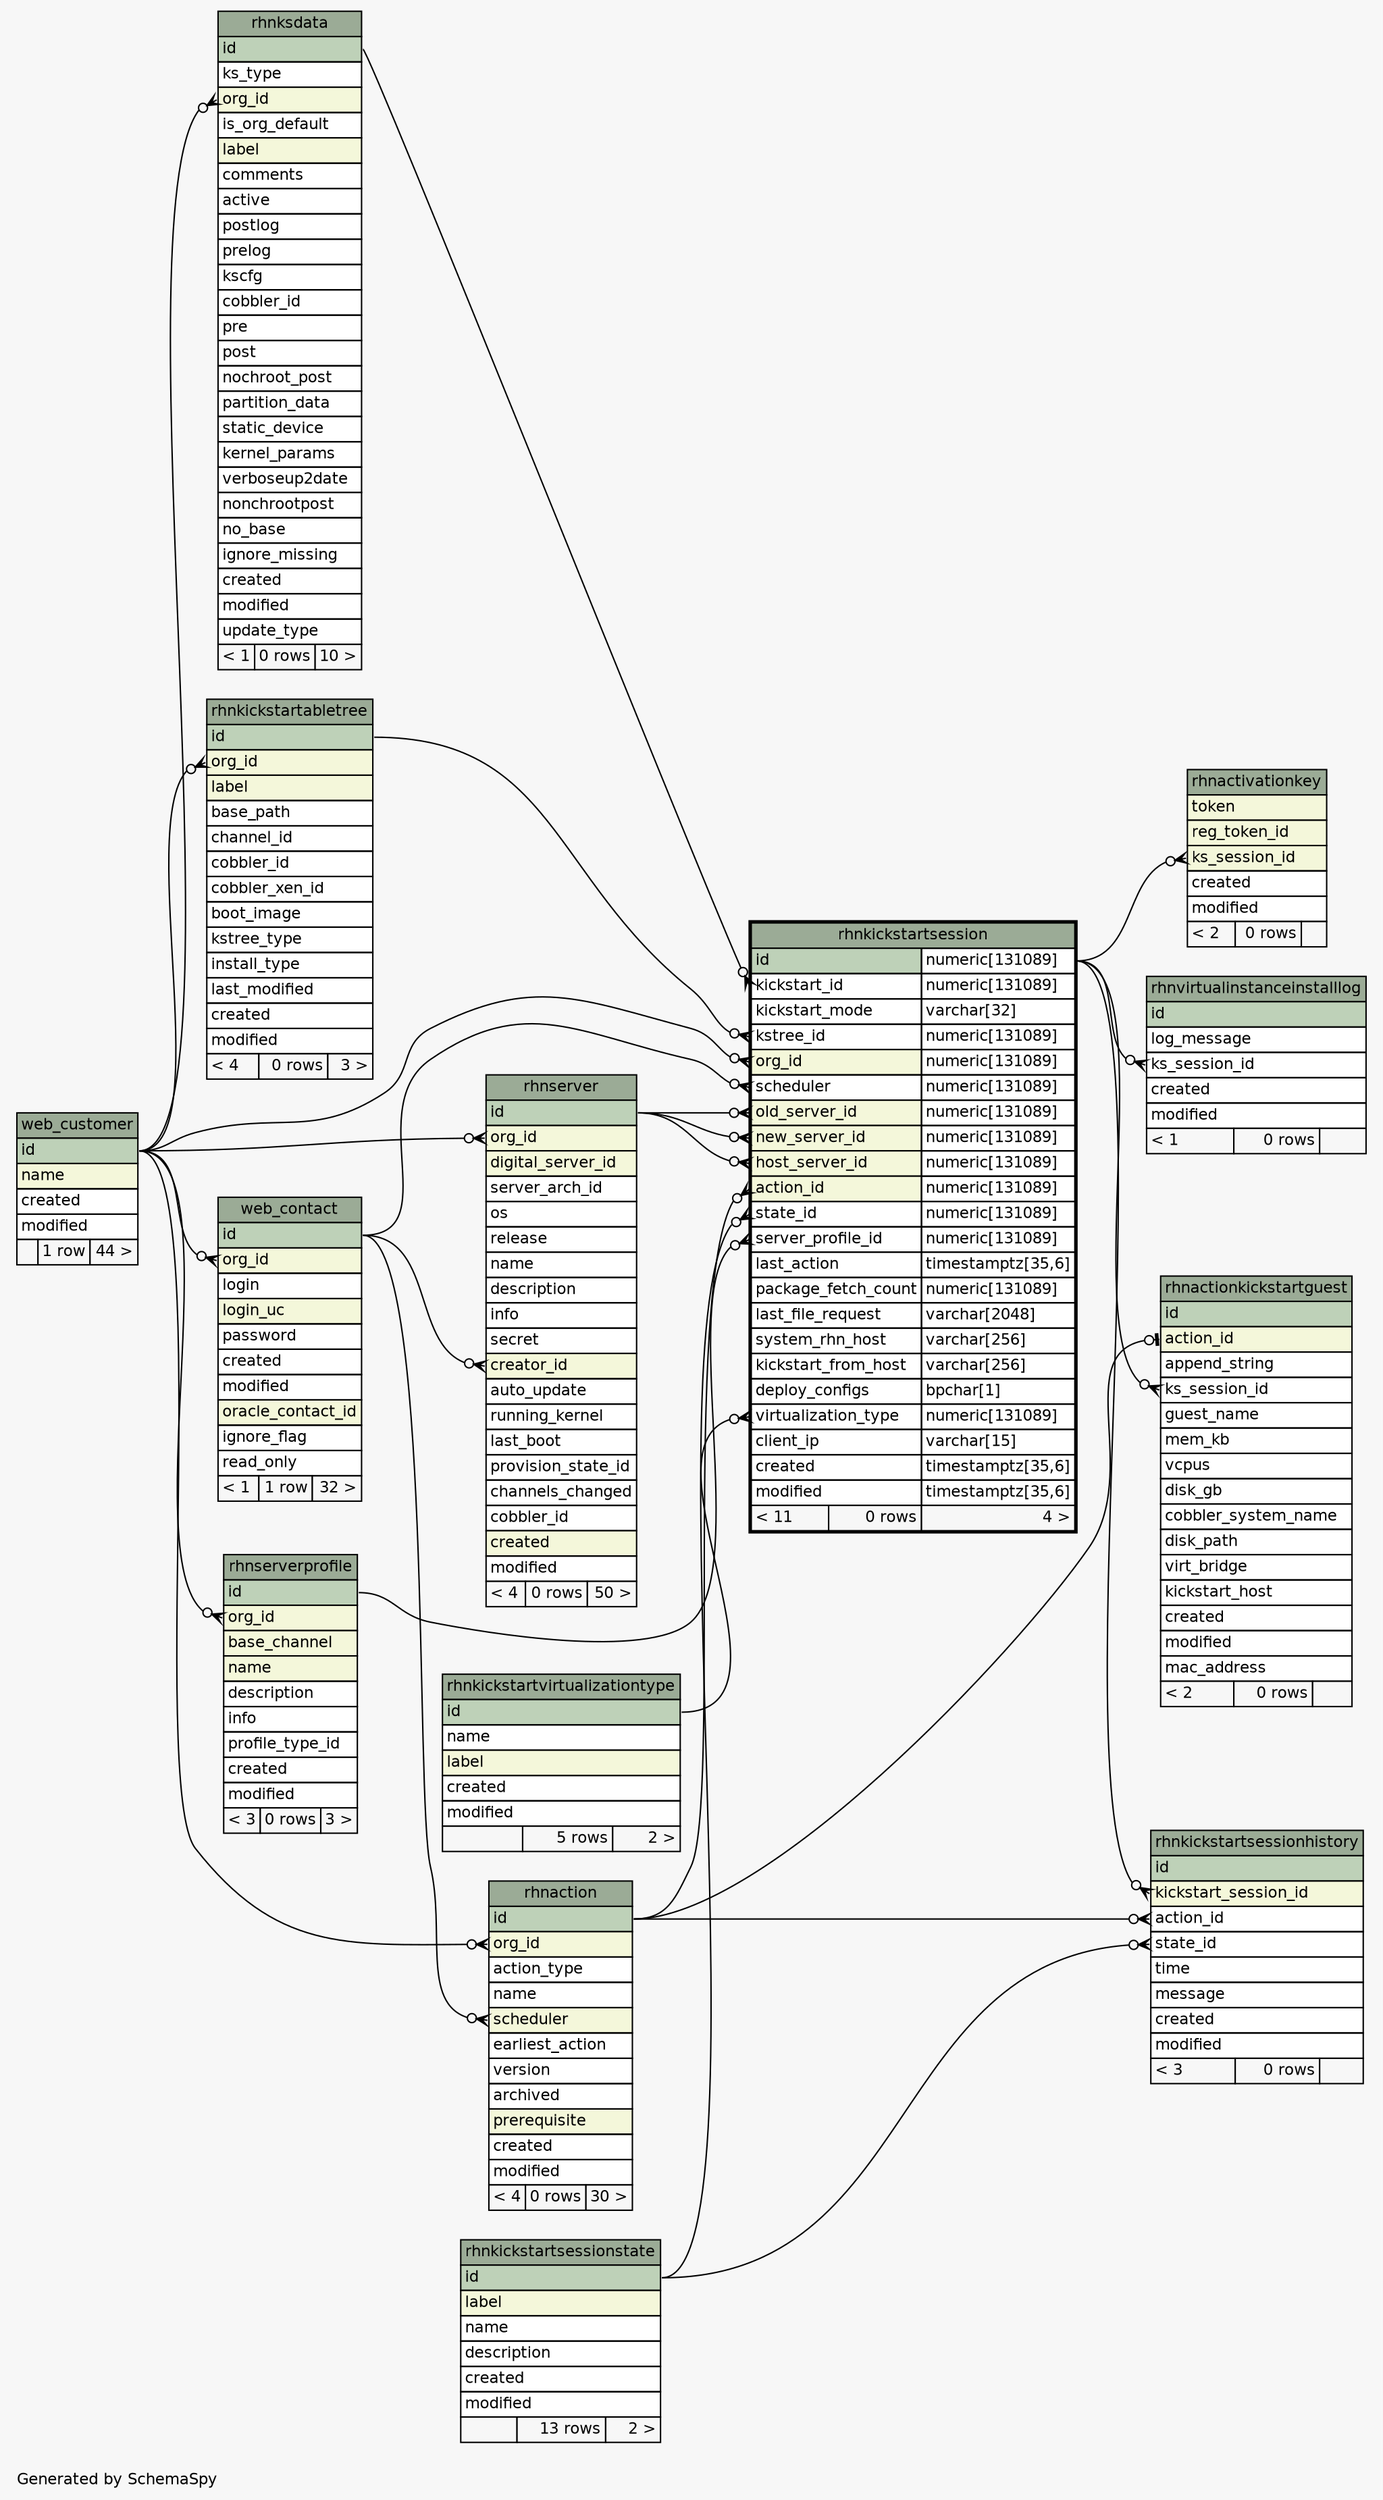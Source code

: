 // dot 2.26.0 on Linux 2.6.32-504.el6.x86_64
// SchemaSpy rev 590
digraph "oneDegreeRelationshipsDiagram" {
  graph [
    rankdir="RL"
    bgcolor="#f7f7f7"
    label="\nGenerated by SchemaSpy"
    labeljust="l"
    nodesep="0.18"
    ranksep="0.46"
    fontname="Helvetica"
    fontsize="11"
  ];
  node [
    fontname="Helvetica"
    fontsize="11"
    shape="plaintext"
  ];
  edge [
    arrowsize="0.8"
  ];
  "rhnaction":"org_id":w -> "web_customer":"id":e [arrowhead=none dir=back arrowtail=crowodot];
  "rhnaction":"scheduler":w -> "web_contact":"id":e [arrowhead=none dir=back arrowtail=crowodot];
  "rhnactionkickstartguest":"action_id":w -> "rhnaction":"id":e [arrowhead=none dir=back arrowtail=teeodot];
  "rhnactionkickstartguest":"ks_session_id":w -> "rhnkickstartsession":"id.type":e [arrowhead=none dir=back arrowtail=crowodot];
  "rhnactivationkey":"ks_session_id":w -> "rhnkickstartsession":"id.type":e [arrowhead=none dir=back arrowtail=crowodot];
  "rhnkickstartabletree":"org_id":w -> "web_customer":"id":e [arrowhead=none dir=back arrowtail=crowodot];
  "rhnkickstartsession":"action_id":w -> "rhnaction":"id":e [arrowhead=none dir=back arrowtail=crowodot];
  "rhnkickstartsession":"host_server_id":w -> "rhnserver":"id":e [arrowhead=none dir=back arrowtail=crowodot];
  "rhnkickstartsession":"kickstart_id":w -> "rhnksdata":"id":e [arrowhead=none dir=back arrowtail=crowodot];
  "rhnkickstartsession":"kstree_id":w -> "rhnkickstartabletree":"id":e [arrowhead=none dir=back arrowtail=crowodot];
  "rhnkickstartsession":"new_server_id":w -> "rhnserver":"id":e [arrowhead=none dir=back arrowtail=crowodot];
  "rhnkickstartsession":"old_server_id":w -> "rhnserver":"id":e [arrowhead=none dir=back arrowtail=crowodot];
  "rhnkickstartsession":"org_id":w -> "web_customer":"id":e [arrowhead=none dir=back arrowtail=crowodot];
  "rhnkickstartsession":"scheduler":w -> "web_contact":"id":e [arrowhead=none dir=back arrowtail=crowodot];
  "rhnkickstartsession":"server_profile_id":w -> "rhnserverprofile":"id":e [arrowhead=none dir=back arrowtail=crowodot];
  "rhnkickstartsession":"state_id":w -> "rhnkickstartsessionstate":"id":e [arrowhead=none dir=back arrowtail=crowodot];
  "rhnkickstartsession":"virtualization_type":w -> "rhnkickstartvirtualizationtype":"id":e [arrowhead=none dir=back arrowtail=crowodot];
  "rhnkickstartsessionhistory":"action_id":w -> "rhnaction":"id":e [arrowhead=none dir=back arrowtail=crowodot];
  "rhnkickstartsessionhistory":"kickstart_session_id":w -> "rhnkickstartsession":"id.type":e [arrowhead=none dir=back arrowtail=crowodot];
  "rhnkickstartsessionhistory":"state_id":w -> "rhnkickstartsessionstate":"id":e [arrowhead=none dir=back arrowtail=crowodot];
  "rhnksdata":"org_id":w -> "web_customer":"id":e [arrowhead=none dir=back arrowtail=crowodot];
  "rhnserver":"creator_id":w -> "web_contact":"id":e [arrowhead=none dir=back arrowtail=crowodot];
  "rhnserver":"org_id":w -> "web_customer":"id":e [arrowhead=none dir=back arrowtail=crowodot];
  "rhnserverprofile":"org_id":w -> "web_customer":"id":e [arrowhead=none dir=back arrowtail=crowodot];
  "rhnvirtualinstanceinstalllog":"ks_session_id":w -> "rhnkickstartsession":"id.type":e [arrowhead=none dir=back arrowtail=crowodot];
  "web_contact":"org_id":w -> "web_customer":"id":e [arrowhead=none dir=back arrowtail=crowodot];
  "rhnaction" [
    label=<
    <TABLE BORDER="0" CELLBORDER="1" CELLSPACING="0" BGCOLOR="#ffffff">
      <TR><TD COLSPAN="3" BGCOLOR="#9bab96" ALIGN="CENTER">rhnaction</TD></TR>
      <TR><TD PORT="id" COLSPAN="3" BGCOLOR="#bed1b8" ALIGN="LEFT">id</TD></TR>
      <TR><TD PORT="org_id" COLSPAN="3" BGCOLOR="#f4f7da" ALIGN="LEFT">org_id</TD></TR>
      <TR><TD PORT="action_type" COLSPAN="3" ALIGN="LEFT">action_type</TD></TR>
      <TR><TD PORT="name" COLSPAN="3" ALIGN="LEFT">name</TD></TR>
      <TR><TD PORT="scheduler" COLSPAN="3" BGCOLOR="#f4f7da" ALIGN="LEFT">scheduler</TD></TR>
      <TR><TD PORT="earliest_action" COLSPAN="3" ALIGN="LEFT">earliest_action</TD></TR>
      <TR><TD PORT="version" COLSPAN="3" ALIGN="LEFT">version</TD></TR>
      <TR><TD PORT="archived" COLSPAN="3" ALIGN="LEFT">archived</TD></TR>
      <TR><TD PORT="prerequisite" COLSPAN="3" BGCOLOR="#f4f7da" ALIGN="LEFT">prerequisite</TD></TR>
      <TR><TD PORT="created" COLSPAN="3" ALIGN="LEFT">created</TD></TR>
      <TR><TD PORT="modified" COLSPAN="3" ALIGN="LEFT">modified</TD></TR>
      <TR><TD ALIGN="LEFT" BGCOLOR="#f7f7f7">&lt; 4</TD><TD ALIGN="RIGHT" BGCOLOR="#f7f7f7">0 rows</TD><TD ALIGN="RIGHT" BGCOLOR="#f7f7f7">30 &gt;</TD></TR>
    </TABLE>>
    URL="rhnaction.html"
    tooltip="rhnaction"
  ];
  "rhnactionkickstartguest" [
    label=<
    <TABLE BORDER="0" CELLBORDER="1" CELLSPACING="0" BGCOLOR="#ffffff">
      <TR><TD COLSPAN="3" BGCOLOR="#9bab96" ALIGN="CENTER">rhnactionkickstartguest</TD></TR>
      <TR><TD PORT="id" COLSPAN="3" BGCOLOR="#bed1b8" ALIGN="LEFT">id</TD></TR>
      <TR><TD PORT="action_id" COLSPAN="3" BGCOLOR="#f4f7da" ALIGN="LEFT">action_id</TD></TR>
      <TR><TD PORT="append_string" COLSPAN="3" ALIGN="LEFT">append_string</TD></TR>
      <TR><TD PORT="ks_session_id" COLSPAN="3" ALIGN="LEFT">ks_session_id</TD></TR>
      <TR><TD PORT="guest_name" COLSPAN="3" ALIGN="LEFT">guest_name</TD></TR>
      <TR><TD PORT="mem_kb" COLSPAN="3" ALIGN="LEFT">mem_kb</TD></TR>
      <TR><TD PORT="vcpus" COLSPAN="3" ALIGN="LEFT">vcpus</TD></TR>
      <TR><TD PORT="disk_gb" COLSPAN="3" ALIGN="LEFT">disk_gb</TD></TR>
      <TR><TD PORT="cobbler_system_name" COLSPAN="3" ALIGN="LEFT">cobbler_system_name</TD></TR>
      <TR><TD PORT="disk_path" COLSPAN="3" ALIGN="LEFT">disk_path</TD></TR>
      <TR><TD PORT="virt_bridge" COLSPAN="3" ALIGN="LEFT">virt_bridge</TD></TR>
      <TR><TD PORT="kickstart_host" COLSPAN="3" ALIGN="LEFT">kickstart_host</TD></TR>
      <TR><TD PORT="created" COLSPAN="3" ALIGN="LEFT">created</TD></TR>
      <TR><TD PORT="modified" COLSPAN="3" ALIGN="LEFT">modified</TD></TR>
      <TR><TD PORT="mac_address" COLSPAN="3" ALIGN="LEFT">mac_address</TD></TR>
      <TR><TD ALIGN="LEFT" BGCOLOR="#f7f7f7">&lt; 2</TD><TD ALIGN="RIGHT" BGCOLOR="#f7f7f7">0 rows</TD><TD ALIGN="RIGHT" BGCOLOR="#f7f7f7">  </TD></TR>
    </TABLE>>
    URL="rhnactionkickstartguest.html"
    tooltip="rhnactionkickstartguest"
  ];
  "rhnactivationkey" [
    label=<
    <TABLE BORDER="0" CELLBORDER="1" CELLSPACING="0" BGCOLOR="#ffffff">
      <TR><TD COLSPAN="3" BGCOLOR="#9bab96" ALIGN="CENTER">rhnactivationkey</TD></TR>
      <TR><TD PORT="token" COLSPAN="3" BGCOLOR="#f4f7da" ALIGN="LEFT">token</TD></TR>
      <TR><TD PORT="reg_token_id" COLSPAN="3" BGCOLOR="#f4f7da" ALIGN="LEFT">reg_token_id</TD></TR>
      <TR><TD PORT="ks_session_id" COLSPAN="3" BGCOLOR="#f4f7da" ALIGN="LEFT">ks_session_id</TD></TR>
      <TR><TD PORT="created" COLSPAN="3" ALIGN="LEFT">created</TD></TR>
      <TR><TD PORT="modified" COLSPAN="3" ALIGN="LEFT">modified</TD></TR>
      <TR><TD ALIGN="LEFT" BGCOLOR="#f7f7f7">&lt; 2</TD><TD ALIGN="RIGHT" BGCOLOR="#f7f7f7">0 rows</TD><TD ALIGN="RIGHT" BGCOLOR="#f7f7f7">  </TD></TR>
    </TABLE>>
    URL="rhnactivationkey.html"
    tooltip="rhnactivationkey"
  ];
  "rhnkickstartabletree" [
    label=<
    <TABLE BORDER="0" CELLBORDER="1" CELLSPACING="0" BGCOLOR="#ffffff">
      <TR><TD COLSPAN="3" BGCOLOR="#9bab96" ALIGN="CENTER">rhnkickstartabletree</TD></TR>
      <TR><TD PORT="id" COLSPAN="3" BGCOLOR="#bed1b8" ALIGN="LEFT">id</TD></TR>
      <TR><TD PORT="org_id" COLSPAN="3" BGCOLOR="#f4f7da" ALIGN="LEFT">org_id</TD></TR>
      <TR><TD PORT="label" COLSPAN="3" BGCOLOR="#f4f7da" ALIGN="LEFT">label</TD></TR>
      <TR><TD PORT="base_path" COLSPAN="3" ALIGN="LEFT">base_path</TD></TR>
      <TR><TD PORT="channel_id" COLSPAN="3" ALIGN="LEFT">channel_id</TD></TR>
      <TR><TD PORT="cobbler_id" COLSPAN="3" ALIGN="LEFT">cobbler_id</TD></TR>
      <TR><TD PORT="cobbler_xen_id" COLSPAN="3" ALIGN="LEFT">cobbler_xen_id</TD></TR>
      <TR><TD PORT="boot_image" COLSPAN="3" ALIGN="LEFT">boot_image</TD></TR>
      <TR><TD PORT="kstree_type" COLSPAN="3" ALIGN="LEFT">kstree_type</TD></TR>
      <TR><TD PORT="install_type" COLSPAN="3" ALIGN="LEFT">install_type</TD></TR>
      <TR><TD PORT="last_modified" COLSPAN="3" ALIGN="LEFT">last_modified</TD></TR>
      <TR><TD PORT="created" COLSPAN="3" ALIGN="LEFT">created</TD></TR>
      <TR><TD PORT="modified" COLSPAN="3" ALIGN="LEFT">modified</TD></TR>
      <TR><TD ALIGN="LEFT" BGCOLOR="#f7f7f7">&lt; 4</TD><TD ALIGN="RIGHT" BGCOLOR="#f7f7f7">0 rows</TD><TD ALIGN="RIGHT" BGCOLOR="#f7f7f7">3 &gt;</TD></TR>
    </TABLE>>
    URL="rhnkickstartabletree.html"
    tooltip="rhnkickstartabletree"
  ];
  "rhnkickstartsession" [
    label=<
    <TABLE BORDER="2" CELLBORDER="1" CELLSPACING="0" BGCOLOR="#ffffff">
      <TR><TD COLSPAN="3" BGCOLOR="#9bab96" ALIGN="CENTER">rhnkickstartsession</TD></TR>
      <TR><TD PORT="id" COLSPAN="2" BGCOLOR="#bed1b8" ALIGN="LEFT">id</TD><TD PORT="id.type" ALIGN="LEFT">numeric[131089]</TD></TR>
      <TR><TD PORT="kickstart_id" COLSPAN="2" ALIGN="LEFT">kickstart_id</TD><TD PORT="kickstart_id.type" ALIGN="LEFT">numeric[131089]</TD></TR>
      <TR><TD PORT="kickstart_mode" COLSPAN="2" ALIGN="LEFT">kickstart_mode</TD><TD PORT="kickstart_mode.type" ALIGN="LEFT">varchar[32]</TD></TR>
      <TR><TD PORT="kstree_id" COLSPAN="2" ALIGN="LEFT">kstree_id</TD><TD PORT="kstree_id.type" ALIGN="LEFT">numeric[131089]</TD></TR>
      <TR><TD PORT="org_id" COLSPAN="2" BGCOLOR="#f4f7da" ALIGN="LEFT">org_id</TD><TD PORT="org_id.type" ALIGN="LEFT">numeric[131089]</TD></TR>
      <TR><TD PORT="scheduler" COLSPAN="2" ALIGN="LEFT">scheduler</TD><TD PORT="scheduler.type" ALIGN="LEFT">numeric[131089]</TD></TR>
      <TR><TD PORT="old_server_id" COLSPAN="2" BGCOLOR="#f4f7da" ALIGN="LEFT">old_server_id</TD><TD PORT="old_server_id.type" ALIGN="LEFT">numeric[131089]</TD></TR>
      <TR><TD PORT="new_server_id" COLSPAN="2" BGCOLOR="#f4f7da" ALIGN="LEFT">new_server_id</TD><TD PORT="new_server_id.type" ALIGN="LEFT">numeric[131089]</TD></TR>
      <TR><TD PORT="host_server_id" COLSPAN="2" BGCOLOR="#f4f7da" ALIGN="LEFT">host_server_id</TD><TD PORT="host_server_id.type" ALIGN="LEFT">numeric[131089]</TD></TR>
      <TR><TD PORT="action_id" COLSPAN="2" BGCOLOR="#f4f7da" ALIGN="LEFT">action_id</TD><TD PORT="action_id.type" ALIGN="LEFT">numeric[131089]</TD></TR>
      <TR><TD PORT="state_id" COLSPAN="2" ALIGN="LEFT">state_id</TD><TD PORT="state_id.type" ALIGN="LEFT">numeric[131089]</TD></TR>
      <TR><TD PORT="server_profile_id" COLSPAN="2" ALIGN="LEFT">server_profile_id</TD><TD PORT="server_profile_id.type" ALIGN="LEFT">numeric[131089]</TD></TR>
      <TR><TD PORT="last_action" COLSPAN="2" ALIGN="LEFT">last_action</TD><TD PORT="last_action.type" ALIGN="LEFT">timestamptz[35,6]</TD></TR>
      <TR><TD PORT="package_fetch_count" COLSPAN="2" ALIGN="LEFT">package_fetch_count</TD><TD PORT="package_fetch_count.type" ALIGN="LEFT">numeric[131089]</TD></TR>
      <TR><TD PORT="last_file_request" COLSPAN="2" ALIGN="LEFT">last_file_request</TD><TD PORT="last_file_request.type" ALIGN="LEFT">varchar[2048]</TD></TR>
      <TR><TD PORT="system_rhn_host" COLSPAN="2" ALIGN="LEFT">system_rhn_host</TD><TD PORT="system_rhn_host.type" ALIGN="LEFT">varchar[256]</TD></TR>
      <TR><TD PORT="kickstart_from_host" COLSPAN="2" ALIGN="LEFT">kickstart_from_host</TD><TD PORT="kickstart_from_host.type" ALIGN="LEFT">varchar[256]</TD></TR>
      <TR><TD PORT="deploy_configs" COLSPAN="2" ALIGN="LEFT">deploy_configs</TD><TD PORT="deploy_configs.type" ALIGN="LEFT">bpchar[1]</TD></TR>
      <TR><TD PORT="virtualization_type" COLSPAN="2" ALIGN="LEFT">virtualization_type</TD><TD PORT="virtualization_type.type" ALIGN="LEFT">numeric[131089]</TD></TR>
      <TR><TD PORT="client_ip" COLSPAN="2" ALIGN="LEFT">client_ip</TD><TD PORT="client_ip.type" ALIGN="LEFT">varchar[15]</TD></TR>
      <TR><TD PORT="created" COLSPAN="2" ALIGN="LEFT">created</TD><TD PORT="created.type" ALIGN="LEFT">timestamptz[35,6]</TD></TR>
      <TR><TD PORT="modified" COLSPAN="2" ALIGN="LEFT">modified</TD><TD PORT="modified.type" ALIGN="LEFT">timestamptz[35,6]</TD></TR>
      <TR><TD ALIGN="LEFT" BGCOLOR="#f7f7f7">&lt; 11</TD><TD ALIGN="RIGHT" BGCOLOR="#f7f7f7">0 rows</TD><TD ALIGN="RIGHT" BGCOLOR="#f7f7f7">4 &gt;</TD></TR>
    </TABLE>>
    URL="rhnkickstartsession.html"
    tooltip="rhnkickstartsession"
  ];
  "rhnkickstartsessionhistory" [
    label=<
    <TABLE BORDER="0" CELLBORDER="1" CELLSPACING="0" BGCOLOR="#ffffff">
      <TR><TD COLSPAN="3" BGCOLOR="#9bab96" ALIGN="CENTER">rhnkickstartsessionhistory</TD></TR>
      <TR><TD PORT="id" COLSPAN="3" BGCOLOR="#bed1b8" ALIGN="LEFT">id</TD></TR>
      <TR><TD PORT="kickstart_session_id" COLSPAN="3" BGCOLOR="#f4f7da" ALIGN="LEFT">kickstart_session_id</TD></TR>
      <TR><TD PORT="action_id" COLSPAN="3" ALIGN="LEFT">action_id</TD></TR>
      <TR><TD PORT="state_id" COLSPAN="3" ALIGN="LEFT">state_id</TD></TR>
      <TR><TD PORT="time" COLSPAN="3" ALIGN="LEFT">time</TD></TR>
      <TR><TD PORT="message" COLSPAN="3" ALIGN="LEFT">message</TD></TR>
      <TR><TD PORT="created" COLSPAN="3" ALIGN="LEFT">created</TD></TR>
      <TR><TD PORT="modified" COLSPAN="3" ALIGN="LEFT">modified</TD></TR>
      <TR><TD ALIGN="LEFT" BGCOLOR="#f7f7f7">&lt; 3</TD><TD ALIGN="RIGHT" BGCOLOR="#f7f7f7">0 rows</TD><TD ALIGN="RIGHT" BGCOLOR="#f7f7f7">  </TD></TR>
    </TABLE>>
    URL="rhnkickstartsessionhistory.html"
    tooltip="rhnkickstartsessionhistory"
  ];
  "rhnkickstartsessionstate" [
    label=<
    <TABLE BORDER="0" CELLBORDER="1" CELLSPACING="0" BGCOLOR="#ffffff">
      <TR><TD COLSPAN="3" BGCOLOR="#9bab96" ALIGN="CENTER">rhnkickstartsessionstate</TD></TR>
      <TR><TD PORT="id" COLSPAN="3" BGCOLOR="#bed1b8" ALIGN="LEFT">id</TD></TR>
      <TR><TD PORT="label" COLSPAN="3" BGCOLOR="#f4f7da" ALIGN="LEFT">label</TD></TR>
      <TR><TD PORT="name" COLSPAN="3" ALIGN="LEFT">name</TD></TR>
      <TR><TD PORT="description" COLSPAN="3" ALIGN="LEFT">description</TD></TR>
      <TR><TD PORT="created" COLSPAN="3" ALIGN="LEFT">created</TD></TR>
      <TR><TD PORT="modified" COLSPAN="3" ALIGN="LEFT">modified</TD></TR>
      <TR><TD ALIGN="LEFT" BGCOLOR="#f7f7f7">  </TD><TD ALIGN="RIGHT" BGCOLOR="#f7f7f7">13 rows</TD><TD ALIGN="RIGHT" BGCOLOR="#f7f7f7">2 &gt;</TD></TR>
    </TABLE>>
    URL="rhnkickstartsessionstate.html"
    tooltip="rhnkickstartsessionstate"
  ];
  "rhnkickstartvirtualizationtype" [
    label=<
    <TABLE BORDER="0" CELLBORDER="1" CELLSPACING="0" BGCOLOR="#ffffff">
      <TR><TD COLSPAN="3" BGCOLOR="#9bab96" ALIGN="CENTER">rhnkickstartvirtualizationtype</TD></TR>
      <TR><TD PORT="id" COLSPAN="3" BGCOLOR="#bed1b8" ALIGN="LEFT">id</TD></TR>
      <TR><TD PORT="name" COLSPAN="3" ALIGN="LEFT">name</TD></TR>
      <TR><TD PORT="label" COLSPAN="3" BGCOLOR="#f4f7da" ALIGN="LEFT">label</TD></TR>
      <TR><TD PORT="created" COLSPAN="3" ALIGN="LEFT">created</TD></TR>
      <TR><TD PORT="modified" COLSPAN="3" ALIGN="LEFT">modified</TD></TR>
      <TR><TD ALIGN="LEFT" BGCOLOR="#f7f7f7">  </TD><TD ALIGN="RIGHT" BGCOLOR="#f7f7f7">5 rows</TD><TD ALIGN="RIGHT" BGCOLOR="#f7f7f7">2 &gt;</TD></TR>
    </TABLE>>
    URL="rhnkickstartvirtualizationtype.html"
    tooltip="rhnkickstartvirtualizationtype"
  ];
  "rhnksdata" [
    label=<
    <TABLE BORDER="0" CELLBORDER="1" CELLSPACING="0" BGCOLOR="#ffffff">
      <TR><TD COLSPAN="3" BGCOLOR="#9bab96" ALIGN="CENTER">rhnksdata</TD></TR>
      <TR><TD PORT="id" COLSPAN="3" BGCOLOR="#bed1b8" ALIGN="LEFT">id</TD></TR>
      <TR><TD PORT="ks_type" COLSPAN="3" ALIGN="LEFT">ks_type</TD></TR>
      <TR><TD PORT="org_id" COLSPAN="3" BGCOLOR="#f4f7da" ALIGN="LEFT">org_id</TD></TR>
      <TR><TD PORT="is_org_default" COLSPAN="3" ALIGN="LEFT">is_org_default</TD></TR>
      <TR><TD PORT="label" COLSPAN="3" BGCOLOR="#f4f7da" ALIGN="LEFT">label</TD></TR>
      <TR><TD PORT="comments" COLSPAN="3" ALIGN="LEFT">comments</TD></TR>
      <TR><TD PORT="active" COLSPAN="3" ALIGN="LEFT">active</TD></TR>
      <TR><TD PORT="postlog" COLSPAN="3" ALIGN="LEFT">postlog</TD></TR>
      <TR><TD PORT="prelog" COLSPAN="3" ALIGN="LEFT">prelog</TD></TR>
      <TR><TD PORT="kscfg" COLSPAN="3" ALIGN="LEFT">kscfg</TD></TR>
      <TR><TD PORT="cobbler_id" COLSPAN="3" ALIGN="LEFT">cobbler_id</TD></TR>
      <TR><TD PORT="pre" COLSPAN="3" ALIGN="LEFT">pre</TD></TR>
      <TR><TD PORT="post" COLSPAN="3" ALIGN="LEFT">post</TD></TR>
      <TR><TD PORT="nochroot_post" COLSPAN="3" ALIGN="LEFT">nochroot_post</TD></TR>
      <TR><TD PORT="partition_data" COLSPAN="3" ALIGN="LEFT">partition_data</TD></TR>
      <TR><TD PORT="static_device" COLSPAN="3" ALIGN="LEFT">static_device</TD></TR>
      <TR><TD PORT="kernel_params" COLSPAN="3" ALIGN="LEFT">kernel_params</TD></TR>
      <TR><TD PORT="verboseup2date" COLSPAN="3" ALIGN="LEFT">verboseup2date</TD></TR>
      <TR><TD PORT="nonchrootpost" COLSPAN="3" ALIGN="LEFT">nonchrootpost</TD></TR>
      <TR><TD PORT="no_base" COLSPAN="3" ALIGN="LEFT">no_base</TD></TR>
      <TR><TD PORT="ignore_missing" COLSPAN="3" ALIGN="LEFT">ignore_missing</TD></TR>
      <TR><TD PORT="created" COLSPAN="3" ALIGN="LEFT">created</TD></TR>
      <TR><TD PORT="modified" COLSPAN="3" ALIGN="LEFT">modified</TD></TR>
      <TR><TD PORT="update_type" COLSPAN="3" ALIGN="LEFT">update_type</TD></TR>
      <TR><TD ALIGN="LEFT" BGCOLOR="#f7f7f7">&lt; 1</TD><TD ALIGN="RIGHT" BGCOLOR="#f7f7f7">0 rows</TD><TD ALIGN="RIGHT" BGCOLOR="#f7f7f7">10 &gt;</TD></TR>
    </TABLE>>
    URL="rhnksdata.html"
    tooltip="rhnksdata"
  ];
  "rhnserver" [
    label=<
    <TABLE BORDER="0" CELLBORDER="1" CELLSPACING="0" BGCOLOR="#ffffff">
      <TR><TD COLSPAN="3" BGCOLOR="#9bab96" ALIGN="CENTER">rhnserver</TD></TR>
      <TR><TD PORT="id" COLSPAN="3" BGCOLOR="#bed1b8" ALIGN="LEFT">id</TD></TR>
      <TR><TD PORT="org_id" COLSPAN="3" BGCOLOR="#f4f7da" ALIGN="LEFT">org_id</TD></TR>
      <TR><TD PORT="digital_server_id" COLSPAN="3" BGCOLOR="#f4f7da" ALIGN="LEFT">digital_server_id</TD></TR>
      <TR><TD PORT="server_arch_id" COLSPAN="3" ALIGN="LEFT">server_arch_id</TD></TR>
      <TR><TD PORT="os" COLSPAN="3" ALIGN="LEFT">os</TD></TR>
      <TR><TD PORT="release" COLSPAN="3" ALIGN="LEFT">release</TD></TR>
      <TR><TD PORT="name" COLSPAN="3" ALIGN="LEFT">name</TD></TR>
      <TR><TD PORT="description" COLSPAN="3" ALIGN="LEFT">description</TD></TR>
      <TR><TD PORT="info" COLSPAN="3" ALIGN="LEFT">info</TD></TR>
      <TR><TD PORT="secret" COLSPAN="3" ALIGN="LEFT">secret</TD></TR>
      <TR><TD PORT="creator_id" COLSPAN="3" BGCOLOR="#f4f7da" ALIGN="LEFT">creator_id</TD></TR>
      <TR><TD PORT="auto_update" COLSPAN="3" ALIGN="LEFT">auto_update</TD></TR>
      <TR><TD PORT="running_kernel" COLSPAN="3" ALIGN="LEFT">running_kernel</TD></TR>
      <TR><TD PORT="last_boot" COLSPAN="3" ALIGN="LEFT">last_boot</TD></TR>
      <TR><TD PORT="provision_state_id" COLSPAN="3" ALIGN="LEFT">provision_state_id</TD></TR>
      <TR><TD PORT="channels_changed" COLSPAN="3" ALIGN="LEFT">channels_changed</TD></TR>
      <TR><TD PORT="cobbler_id" COLSPAN="3" ALIGN="LEFT">cobbler_id</TD></TR>
      <TR><TD PORT="created" COLSPAN="3" BGCOLOR="#f4f7da" ALIGN="LEFT">created</TD></TR>
      <TR><TD PORT="modified" COLSPAN="3" ALIGN="LEFT">modified</TD></TR>
      <TR><TD ALIGN="LEFT" BGCOLOR="#f7f7f7">&lt; 4</TD><TD ALIGN="RIGHT" BGCOLOR="#f7f7f7">0 rows</TD><TD ALIGN="RIGHT" BGCOLOR="#f7f7f7">50 &gt;</TD></TR>
    </TABLE>>
    URL="rhnserver.html"
    tooltip="rhnserver"
  ];
  "rhnserverprofile" [
    label=<
    <TABLE BORDER="0" CELLBORDER="1" CELLSPACING="0" BGCOLOR="#ffffff">
      <TR><TD COLSPAN="3" BGCOLOR="#9bab96" ALIGN="CENTER">rhnserverprofile</TD></TR>
      <TR><TD PORT="id" COLSPAN="3" BGCOLOR="#bed1b8" ALIGN="LEFT">id</TD></TR>
      <TR><TD PORT="org_id" COLSPAN="3" BGCOLOR="#f4f7da" ALIGN="LEFT">org_id</TD></TR>
      <TR><TD PORT="base_channel" COLSPAN="3" BGCOLOR="#f4f7da" ALIGN="LEFT">base_channel</TD></TR>
      <TR><TD PORT="name" COLSPAN="3" BGCOLOR="#f4f7da" ALIGN="LEFT">name</TD></TR>
      <TR><TD PORT="description" COLSPAN="3" ALIGN="LEFT">description</TD></TR>
      <TR><TD PORT="info" COLSPAN="3" ALIGN="LEFT">info</TD></TR>
      <TR><TD PORT="profile_type_id" COLSPAN="3" ALIGN="LEFT">profile_type_id</TD></TR>
      <TR><TD PORT="created" COLSPAN="3" ALIGN="LEFT">created</TD></TR>
      <TR><TD PORT="modified" COLSPAN="3" ALIGN="LEFT">modified</TD></TR>
      <TR><TD ALIGN="LEFT" BGCOLOR="#f7f7f7">&lt; 3</TD><TD ALIGN="RIGHT" BGCOLOR="#f7f7f7">0 rows</TD><TD ALIGN="RIGHT" BGCOLOR="#f7f7f7">3 &gt;</TD></TR>
    </TABLE>>
    URL="rhnserverprofile.html"
    tooltip="rhnserverprofile"
  ];
  "rhnvirtualinstanceinstalllog" [
    label=<
    <TABLE BORDER="0" CELLBORDER="1" CELLSPACING="0" BGCOLOR="#ffffff">
      <TR><TD COLSPAN="3" BGCOLOR="#9bab96" ALIGN="CENTER">rhnvirtualinstanceinstalllog</TD></TR>
      <TR><TD PORT="id" COLSPAN="3" BGCOLOR="#bed1b8" ALIGN="LEFT">id</TD></TR>
      <TR><TD PORT="log_message" COLSPAN="3" ALIGN="LEFT">log_message</TD></TR>
      <TR><TD PORT="ks_session_id" COLSPAN="3" ALIGN="LEFT">ks_session_id</TD></TR>
      <TR><TD PORT="created" COLSPAN="3" ALIGN="LEFT">created</TD></TR>
      <TR><TD PORT="modified" COLSPAN="3" ALIGN="LEFT">modified</TD></TR>
      <TR><TD ALIGN="LEFT" BGCOLOR="#f7f7f7">&lt; 1</TD><TD ALIGN="RIGHT" BGCOLOR="#f7f7f7">0 rows</TD><TD ALIGN="RIGHT" BGCOLOR="#f7f7f7">  </TD></TR>
    </TABLE>>
    URL="rhnvirtualinstanceinstalllog.html"
    tooltip="rhnvirtualinstanceinstalllog"
  ];
  "web_contact" [
    label=<
    <TABLE BORDER="0" CELLBORDER="1" CELLSPACING="0" BGCOLOR="#ffffff">
      <TR><TD COLSPAN="3" BGCOLOR="#9bab96" ALIGN="CENTER">web_contact</TD></TR>
      <TR><TD PORT="id" COLSPAN="3" BGCOLOR="#bed1b8" ALIGN="LEFT">id</TD></TR>
      <TR><TD PORT="org_id" COLSPAN="3" BGCOLOR="#f4f7da" ALIGN="LEFT">org_id</TD></TR>
      <TR><TD PORT="login" COLSPAN="3" ALIGN="LEFT">login</TD></TR>
      <TR><TD PORT="login_uc" COLSPAN="3" BGCOLOR="#f4f7da" ALIGN="LEFT">login_uc</TD></TR>
      <TR><TD PORT="password" COLSPAN="3" ALIGN="LEFT">password</TD></TR>
      <TR><TD PORT="created" COLSPAN="3" ALIGN="LEFT">created</TD></TR>
      <TR><TD PORT="modified" COLSPAN="3" ALIGN="LEFT">modified</TD></TR>
      <TR><TD PORT="oracle_contact_id" COLSPAN="3" BGCOLOR="#f4f7da" ALIGN="LEFT">oracle_contact_id</TD></TR>
      <TR><TD PORT="ignore_flag" COLSPAN="3" ALIGN="LEFT">ignore_flag</TD></TR>
      <TR><TD PORT="read_only" COLSPAN="3" ALIGN="LEFT">read_only</TD></TR>
      <TR><TD ALIGN="LEFT" BGCOLOR="#f7f7f7">&lt; 1</TD><TD ALIGN="RIGHT" BGCOLOR="#f7f7f7">1 row</TD><TD ALIGN="RIGHT" BGCOLOR="#f7f7f7">32 &gt;</TD></TR>
    </TABLE>>
    URL="web_contact.html"
    tooltip="web_contact"
  ];
  "web_customer" [
    label=<
    <TABLE BORDER="0" CELLBORDER="1" CELLSPACING="0" BGCOLOR="#ffffff">
      <TR><TD COLSPAN="3" BGCOLOR="#9bab96" ALIGN="CENTER">web_customer</TD></TR>
      <TR><TD PORT="id" COLSPAN="3" BGCOLOR="#bed1b8" ALIGN="LEFT">id</TD></TR>
      <TR><TD PORT="name" COLSPAN="3" BGCOLOR="#f4f7da" ALIGN="LEFT">name</TD></TR>
      <TR><TD PORT="created" COLSPAN="3" ALIGN="LEFT">created</TD></TR>
      <TR><TD PORT="modified" COLSPAN="3" ALIGN="LEFT">modified</TD></TR>
      <TR><TD ALIGN="LEFT" BGCOLOR="#f7f7f7">  </TD><TD ALIGN="RIGHT" BGCOLOR="#f7f7f7">1 row</TD><TD ALIGN="RIGHT" BGCOLOR="#f7f7f7">44 &gt;</TD></TR>
    </TABLE>>
    URL="web_customer.html"
    tooltip="web_customer"
  ];
}
